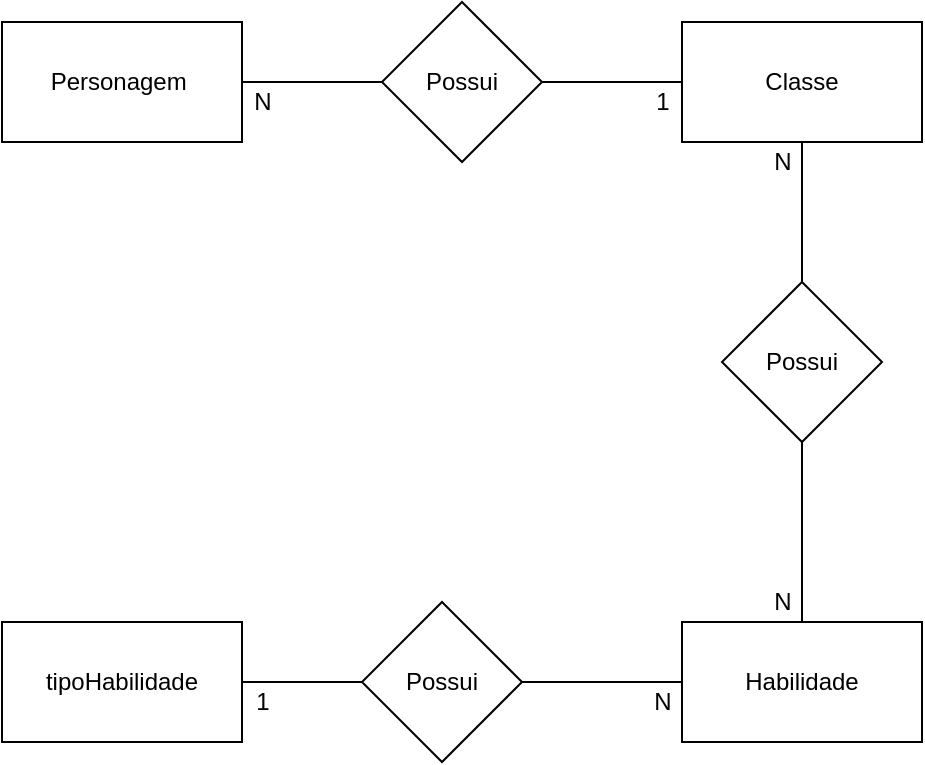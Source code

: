 <mxfile version="14.4.3" type="device" pages="2"><diagram id="do9ncpCJS6Sy4AWM9Uke" name="conceitual"><mxGraphModel dx="868" dy="450" grid="1" gridSize="10" guides="1" tooltips="1" connect="1" arrows="1" fold="1" page="1" pageScale="1" pageWidth="827" pageHeight="1169" math="0" shadow="0"><root><mxCell id="0"/><mxCell id="1" parent="0"/><mxCell id="j5lO9fdwxBOo0YNrI6TA-7" value="" style="edgeStyle=orthogonalEdgeStyle;rounded=0;orthogonalLoop=1;jettySize=auto;html=1;endArrow=none;endFill=0;" parent="1" source="j5lO9fdwxBOo0YNrI6TA-4" target="j5lO9fdwxBOo0YNrI6TA-6" edge="1"><mxGeometry relative="1" as="geometry"/></mxCell><mxCell id="j5lO9fdwxBOo0YNrI6TA-4" value="Classe" style="whiteSpace=wrap;html=1;rounded=0;" parent="1" vertex="1"><mxGeometry x="430" y="70" width="120" height="60" as="geometry"/></mxCell><mxCell id="j5lO9fdwxBOo0YNrI6TA-9" value="" style="edgeStyle=orthogonalEdgeStyle;rounded=0;orthogonalLoop=1;jettySize=auto;html=1;endArrow=none;endFill=0;" parent="1" source="j5lO9fdwxBOo0YNrI6TA-6" target="j5lO9fdwxBOo0YNrI6TA-8" edge="1"><mxGeometry relative="1" as="geometry"/></mxCell><mxCell id="j5lO9fdwxBOo0YNrI6TA-6" value="Possui" style="rhombus;whiteSpace=wrap;html=1;rounded=0;" parent="1" vertex="1"><mxGeometry x="450" y="200" width="80" height="80" as="geometry"/></mxCell><mxCell id="j5lO9fdwxBOo0YNrI6TA-8" value="Habilidade" style="whiteSpace=wrap;html=1;rounded=0;" parent="1" vertex="1"><mxGeometry x="430" y="370" width="120" height="60" as="geometry"/></mxCell><mxCell id="j5lO9fdwxBOo0YNrI6TA-13" value="" style="edgeStyle=orthogonalEdgeStyle;rounded=0;orthogonalLoop=1;jettySize=auto;html=1;endArrow=none;endFill=0;" parent="1" source="j5lO9fdwxBOo0YNrI6TA-10" target="j5lO9fdwxBOo0YNrI6TA-12" edge="1"><mxGeometry relative="1" as="geometry"/></mxCell><mxCell id="IgKfGdd6RS1S6BUrEF9G-1" style="edgeStyle=orthogonalEdgeStyle;rounded=0;orthogonalLoop=1;jettySize=auto;html=1;exitX=1;exitY=0.5;exitDx=0;exitDy=0;entryX=0;entryY=0.5;entryDx=0;entryDy=0;endArrow=none;endFill=0;" parent="1" source="j5lO9fdwxBOo0YNrI6TA-10" target="j5lO9fdwxBOo0YNrI6TA-8" edge="1"><mxGeometry relative="1" as="geometry"/></mxCell><mxCell id="j5lO9fdwxBOo0YNrI6TA-10" value="Possui" style="rhombus;whiteSpace=wrap;html=1;rounded=0;" parent="1" vertex="1"><mxGeometry x="270" y="360" width="80" height="80" as="geometry"/></mxCell><mxCell id="j5lO9fdwxBOo0YNrI6TA-12" value="tipoHabilidade" style="whiteSpace=wrap;html=1;rounded=0;" parent="1" vertex="1"><mxGeometry x="90" y="370" width="120" height="60" as="geometry"/></mxCell><mxCell id="INyCvmRDJWF_Ff6Hqxmy-1" value="Personagem&amp;nbsp;" style="whiteSpace=wrap;html=1;" parent="1" vertex="1"><mxGeometry x="90" y="70" width="120" height="60" as="geometry"/></mxCell><mxCell id="INyCvmRDJWF_Ff6Hqxmy-3" style="edgeStyle=orthogonalEdgeStyle;rounded=0;orthogonalLoop=1;jettySize=auto;html=1;exitX=1;exitY=0.5;exitDx=0;exitDy=0;entryX=0;entryY=0.5;entryDx=0;entryDy=0;endArrow=none;endFill=0;" parent="1" source="INyCvmRDJWF_Ff6Hqxmy-2" target="j5lO9fdwxBOo0YNrI6TA-4" edge="1"><mxGeometry relative="1" as="geometry"/></mxCell><mxCell id="INyCvmRDJWF_Ff6Hqxmy-5" style="edgeStyle=orthogonalEdgeStyle;rounded=0;orthogonalLoop=1;jettySize=auto;html=1;exitX=0;exitY=0.5;exitDx=0;exitDy=0;entryX=1;entryY=0.5;entryDx=0;entryDy=0;endArrow=none;endFill=0;" parent="1" source="INyCvmRDJWF_Ff6Hqxmy-2" target="INyCvmRDJWF_Ff6Hqxmy-1" edge="1"><mxGeometry relative="1" as="geometry"/></mxCell><mxCell id="INyCvmRDJWF_Ff6Hqxmy-2" value="Possui" style="rhombus;whiteSpace=wrap;html=1;" parent="1" vertex="1"><mxGeometry x="280" y="60" width="80" height="80" as="geometry"/></mxCell><mxCell id="1Vq6_SfXfCrdqMyvmyUz-1" value="N" style="text;html=1;align=center;verticalAlign=middle;resizable=0;points=[];autosize=1;" parent="1" vertex="1"><mxGeometry x="210" y="100" width="20" height="20" as="geometry"/></mxCell><mxCell id="1Vq6_SfXfCrdqMyvmyUz-2" value="1" style="text;html=1;align=center;verticalAlign=middle;resizable=0;points=[];autosize=1;" parent="1" vertex="1"><mxGeometry x="410" y="100" width="20" height="20" as="geometry"/></mxCell><mxCell id="1Vq6_SfXfCrdqMyvmyUz-3" value="N" style="text;html=1;align=center;verticalAlign=middle;resizable=0;points=[];autosize=1;" parent="1" vertex="1"><mxGeometry x="470" y="130" width="20" height="20" as="geometry"/></mxCell><mxCell id="1Vq6_SfXfCrdqMyvmyUz-4" value="N" style="text;html=1;align=center;verticalAlign=middle;resizable=0;points=[];autosize=1;" parent="1" vertex="1"><mxGeometry x="470" y="350" width="20" height="20" as="geometry"/></mxCell><mxCell id="1Vq6_SfXfCrdqMyvmyUz-5" value="N" style="text;html=1;align=center;verticalAlign=middle;resizable=0;points=[];autosize=1;" parent="1" vertex="1"><mxGeometry x="410" y="400" width="20" height="20" as="geometry"/></mxCell><mxCell id="1Vq6_SfXfCrdqMyvmyUz-6" value="1" style="text;html=1;align=center;verticalAlign=middle;resizable=0;points=[];autosize=1;" parent="1" vertex="1"><mxGeometry x="210" y="400" width="20" height="20" as="geometry"/></mxCell></root></mxGraphModel></diagram><diagram id="Dad4-LYGba1kas0DR5AX" name="logico"><mxGraphModel dx="868" dy="450" grid="1" gridSize="10" guides="1" tooltips="1" connect="1" arrows="1" fold="1" page="1" pageScale="1" pageWidth="827" pageHeight="1169" math="0" shadow="0"><root><mxCell id="Lmsf1qPDfKq9saiKFu0l-0"/><mxCell id="Lmsf1qPDfKq9saiKFu0l-1" parent="Lmsf1qPDfKq9saiKFu0l-0"/><mxCell id="fwr9iNmVdVf7NNu1kqf2-0" value="Habilidade" style="shape=table;startSize=30;container=1;collapsible=1;childLayout=tableLayout;fixedRows=1;rowLines=0;fontStyle=1;align=center;resizeLast=1;" parent="Lmsf1qPDfKq9saiKFu0l-1" vertex="1"><mxGeometry x="560" y="40" width="180" height="130" as="geometry"/></mxCell><mxCell id="fwr9iNmVdVf7NNu1kqf2-1" value="" style="shape=partialRectangle;collapsible=0;dropTarget=0;pointerEvents=0;fillColor=none;top=0;left=0;bottom=0;right=0;points=[[0,0.5],[1,0.5]];portConstraint=eastwest;" parent="fwr9iNmVdVf7NNu1kqf2-0" vertex="1"><mxGeometry y="30" width="180" height="30" as="geometry"/></mxCell><mxCell id="fwr9iNmVdVf7NNu1kqf2-2" value="PK" style="shape=partialRectangle;connectable=0;fillColor=none;top=0;left=0;bottom=0;right=0;fontStyle=1;overflow=hidden;" parent="fwr9iNmVdVf7NNu1kqf2-1" vertex="1"><mxGeometry width="60" height="30" as="geometry"/></mxCell><mxCell id="fwr9iNmVdVf7NNu1kqf2-3" value="IdHabilidade" style="shape=partialRectangle;connectable=0;fillColor=none;top=0;left=0;bottom=0;right=0;align=left;spacingLeft=6;fontStyle=1;overflow=hidden;" parent="fwr9iNmVdVf7NNu1kqf2-1" vertex="1"><mxGeometry x="60" width="120" height="30" as="geometry"/></mxCell><mxCell id="YABINXBjkOiWwlOC2KUI-10" value="" style="shape=partialRectangle;collapsible=0;dropTarget=0;pointerEvents=0;fillColor=none;top=0;left=0;bottom=0;right=0;points=[[0,0.5],[1,0.5]];portConstraint=eastwest;" parent="fwr9iNmVdVf7NNu1kqf2-0" vertex="1"><mxGeometry y="60" width="180" height="30" as="geometry"/></mxCell><mxCell id="YABINXBjkOiWwlOC2KUI-11" value="FK" style="shape=partialRectangle;connectable=0;fillColor=none;top=0;left=0;bottom=0;right=0;fontStyle=1;overflow=hidden;" parent="YABINXBjkOiWwlOC2KUI-10" vertex="1"><mxGeometry width="60" height="30" as="geometry"/></mxCell><mxCell id="YABINXBjkOiWwlOC2KUI-12" value="idTipoHabilidade" style="shape=partialRectangle;connectable=0;fillColor=none;top=0;left=0;bottom=0;right=0;align=left;spacingLeft=6;fontStyle=1;overflow=hidden;" parent="YABINXBjkOiWwlOC2KUI-10" vertex="1"><mxGeometry x="60" width="120" height="30" as="geometry"/></mxCell><mxCell id="fwr9iNmVdVf7NNu1kqf2-10" value="" style="shape=partialRectangle;collapsible=0;dropTarget=0;pointerEvents=0;fillColor=none;top=0;left=0;bottom=0;right=0;points=[[0,0.5],[1,0.5]];portConstraint=eastwest;" parent="fwr9iNmVdVf7NNu1kqf2-0" vertex="1"><mxGeometry y="90" width="180" height="30" as="geometry"/></mxCell><mxCell id="fwr9iNmVdVf7NNu1kqf2-11" value="" style="shape=partialRectangle;connectable=0;fillColor=none;top=0;left=0;bottom=0;right=0;editable=1;overflow=hidden;" parent="fwr9iNmVdVf7NNu1kqf2-10" vertex="1"><mxGeometry width="60" height="30" as="geometry"/></mxCell><mxCell id="fwr9iNmVdVf7NNu1kqf2-12" value="nomeHabilidade" style="shape=partialRectangle;connectable=0;fillColor=none;top=0;left=0;bottom=0;right=0;align=left;spacingLeft=6;overflow=hidden;" parent="fwr9iNmVdVf7NNu1kqf2-10" vertex="1"><mxGeometry x="60" width="120" height="30" as="geometry"/></mxCell><mxCell id="23sxXlJfnIp5yA_x4D1g-16" value="TipoHabilidade" style="shape=table;startSize=30;container=1;collapsible=1;childLayout=tableLayout;fixedRows=1;rowLines=0;fontStyle=1;align=center;resizeLast=1;" parent="Lmsf1qPDfKq9saiKFu0l-1" vertex="1"><mxGeometry x="560" y="210" width="180" height="100" as="geometry"/></mxCell><mxCell id="23sxXlJfnIp5yA_x4D1g-17" value="" style="shape=partialRectangle;collapsible=0;dropTarget=0;pointerEvents=0;fillColor=none;top=0;left=0;bottom=0;right=0;points=[[0,0.5],[1,0.5]];portConstraint=eastwest;" parent="23sxXlJfnIp5yA_x4D1g-16" vertex="1"><mxGeometry y="30" width="180" height="30" as="geometry"/></mxCell><mxCell id="23sxXlJfnIp5yA_x4D1g-18" value="PK" style="shape=partialRectangle;connectable=0;fillColor=none;top=0;left=0;bottom=0;right=0;fontStyle=1;overflow=hidden;" parent="23sxXlJfnIp5yA_x4D1g-17" vertex="1"><mxGeometry width="60" height="30" as="geometry"/></mxCell><mxCell id="23sxXlJfnIp5yA_x4D1g-19" value="idTipoHabilidade" style="shape=partialRectangle;connectable=0;fillColor=none;top=0;left=0;bottom=0;right=0;align=left;spacingLeft=6;fontStyle=1;overflow=hidden;" parent="23sxXlJfnIp5yA_x4D1g-17" vertex="1"><mxGeometry x="60" width="120" height="30" as="geometry"/></mxCell><mxCell id="23sxXlJfnIp5yA_x4D1g-23" value="" style="shape=partialRectangle;collapsible=0;dropTarget=0;pointerEvents=0;fillColor=none;top=0;left=0;bottom=0;right=0;points=[[0,0.5],[1,0.5]];portConstraint=eastwest;" parent="23sxXlJfnIp5yA_x4D1g-16" vertex="1"><mxGeometry y="60" width="180" height="30" as="geometry"/></mxCell><mxCell id="23sxXlJfnIp5yA_x4D1g-24" value="" style="shape=partialRectangle;connectable=0;fillColor=none;top=0;left=0;bottom=0;right=0;editable=1;overflow=hidden;" parent="23sxXlJfnIp5yA_x4D1g-23" vertex="1"><mxGeometry width="60" height="30" as="geometry"/></mxCell><mxCell id="23sxXlJfnIp5yA_x4D1g-25" value="tipoHabilidade" style="shape=partialRectangle;connectable=0;fillColor=none;top=0;left=0;bottom=0;right=0;align=left;spacingLeft=6;overflow=hidden;" parent="23sxXlJfnIp5yA_x4D1g-23" vertex="1"><mxGeometry x="60" width="120" height="30" as="geometry"/></mxCell><mxCell id="eVPdCWaM2-YQov2JSHCD-0" value="Personagem" style="shape=table;startSize=30;container=1;collapsible=1;childLayout=tableLayout;fixedRows=1;rowLines=0;fontStyle=1;align=center;resizeLast=1;" parent="Lmsf1qPDfKq9saiKFu0l-1" vertex="1"><mxGeometry x="40" y="40" width="180" height="220" as="geometry"/></mxCell><mxCell id="YABINXBjkOiWwlOC2KUI-6" value="" style="shape=partialRectangle;collapsible=0;dropTarget=0;pointerEvents=0;fillColor=none;top=0;left=0;bottom=0;right=0;points=[[0,0.5],[1,0.5]];portConstraint=eastwest;" parent="eVPdCWaM2-YQov2JSHCD-0" vertex="1"><mxGeometry y="30" width="180" height="30" as="geometry"/></mxCell><mxCell id="YABINXBjkOiWwlOC2KUI-7" value="PK" style="shape=partialRectangle;connectable=0;fillColor=none;top=0;left=0;bottom=0;right=0;fontStyle=1;overflow=hidden;" parent="YABINXBjkOiWwlOC2KUI-6" vertex="1"><mxGeometry width="30" height="30" as="geometry"/></mxCell><mxCell id="YABINXBjkOiWwlOC2KUI-8" value="idPersonagem" style="shape=partialRectangle;connectable=0;fillColor=none;top=0;left=0;bottom=0;right=0;align=left;spacingLeft=6;fontStyle=1;overflow=hidden;" parent="YABINXBjkOiWwlOC2KUI-6" vertex="1"><mxGeometry x="30" width="150" height="30" as="geometry"/></mxCell><mxCell id="eVPdCWaM2-YQov2JSHCD-1" value="" style="shape=partialRectangle;collapsible=0;dropTarget=0;pointerEvents=0;fillColor=none;top=0;left=0;bottom=1;right=0;points=[[0,0.5],[1,0.5]];portConstraint=eastwest;" parent="eVPdCWaM2-YQov2JSHCD-0" vertex="1"><mxGeometry y="60" width="180" height="30" as="geometry"/></mxCell><mxCell id="eVPdCWaM2-YQov2JSHCD-2" value="FK" style="shape=partialRectangle;connectable=0;fillColor=none;top=0;left=0;bottom=0;right=0;fontStyle=1;overflow=hidden;" parent="eVPdCWaM2-YQov2JSHCD-1" vertex="1"><mxGeometry width="30" height="30" as="geometry"/></mxCell><mxCell id="eVPdCWaM2-YQov2JSHCD-3" value="idClasse" style="shape=partialRectangle;connectable=0;fillColor=none;top=0;left=0;bottom=0;right=0;align=left;spacingLeft=6;fontStyle=1;overflow=hidden;" parent="eVPdCWaM2-YQov2JSHCD-1" vertex="1"><mxGeometry x="30" width="150" height="30" as="geometry"/></mxCell><mxCell id="eVPdCWaM2-YQov2JSHCD-4" value="" style="shape=partialRectangle;collapsible=0;dropTarget=0;pointerEvents=0;fillColor=none;top=0;left=0;bottom=0;right=0;points=[[0,0.5],[1,0.5]];portConstraint=eastwest;" parent="eVPdCWaM2-YQov2JSHCD-0" vertex="1"><mxGeometry y="90" width="180" height="30" as="geometry"/></mxCell><mxCell id="eVPdCWaM2-YQov2JSHCD-5" value="" style="shape=partialRectangle;connectable=0;fillColor=none;top=0;left=0;bottom=0;right=0;editable=1;overflow=hidden;" parent="eVPdCWaM2-YQov2JSHCD-4" vertex="1"><mxGeometry width="30" height="30" as="geometry"/></mxCell><mxCell id="eVPdCWaM2-YQov2JSHCD-6" value="nomePersonagem" style="shape=partialRectangle;connectable=0;fillColor=none;top=0;left=0;bottom=0;right=0;align=left;spacingLeft=6;overflow=hidden;" parent="eVPdCWaM2-YQov2JSHCD-4" vertex="1"><mxGeometry x="30" width="150" height="30" as="geometry"/></mxCell><mxCell id="_RKGsQwtx1TSKti-74Y7-0" value="" style="shape=partialRectangle;collapsible=0;dropTarget=0;pointerEvents=0;fillColor=none;top=0;left=0;bottom=0;right=0;points=[[0,0.5],[1,0.5]];portConstraint=eastwest;" vertex="1" parent="eVPdCWaM2-YQov2JSHCD-0"><mxGeometry y="120" width="180" height="30" as="geometry"/></mxCell><mxCell id="_RKGsQwtx1TSKti-74Y7-1" value="" style="shape=partialRectangle;connectable=0;fillColor=none;top=0;left=0;bottom=0;right=0;editable=1;overflow=hidden;" vertex="1" parent="_RKGsQwtx1TSKti-74Y7-0"><mxGeometry width="30" height="30" as="geometry"/></mxCell><mxCell id="_RKGsQwtx1TSKti-74Y7-2" value="capacidadeMaximaVida" style="shape=partialRectangle;connectable=0;fillColor=none;top=0;left=0;bottom=0;right=0;align=left;spacingLeft=6;overflow=hidden;" vertex="1" parent="_RKGsQwtx1TSKti-74Y7-0"><mxGeometry x="30" width="150" height="30" as="geometry"/></mxCell><mxCell id="_RKGsQwtx1TSKti-74Y7-6" value="" style="shape=partialRectangle;collapsible=0;dropTarget=0;pointerEvents=0;fillColor=none;top=0;left=0;bottom=0;right=0;points=[[0,0.5],[1,0.5]];portConstraint=eastwest;" vertex="1" parent="eVPdCWaM2-YQov2JSHCD-0"><mxGeometry y="150" width="180" height="30" as="geometry"/></mxCell><mxCell id="_RKGsQwtx1TSKti-74Y7-7" value="" style="shape=partialRectangle;connectable=0;fillColor=none;top=0;left=0;bottom=0;right=0;editable=1;overflow=hidden;" vertex="1" parent="_RKGsQwtx1TSKti-74Y7-6"><mxGeometry width="30" height="30" as="geometry"/></mxCell><mxCell id="_RKGsQwtx1TSKti-74Y7-8" value="capacidadeMaximaMana" style="shape=partialRectangle;connectable=0;fillColor=none;top=0;left=0;bottom=0;right=0;align=left;spacingLeft=6;overflow=hidden;" vertex="1" parent="_RKGsQwtx1TSKti-74Y7-6"><mxGeometry x="30" width="150" height="30" as="geometry"/></mxCell><mxCell id="_RKGsQwtx1TSKti-74Y7-3" value="" style="shape=partialRectangle;collapsible=0;dropTarget=0;pointerEvents=0;fillColor=none;top=0;left=0;bottom=0;right=0;points=[[0,0.5],[1,0.5]];portConstraint=eastwest;" vertex="1" parent="eVPdCWaM2-YQov2JSHCD-0"><mxGeometry y="180" width="180" height="30" as="geometry"/></mxCell><mxCell id="_RKGsQwtx1TSKti-74Y7-4" value="" style="shape=partialRectangle;connectable=0;fillColor=none;top=0;left=0;bottom=0;right=0;editable=1;overflow=hidden;" vertex="1" parent="_RKGsQwtx1TSKti-74Y7-3"><mxGeometry width="30" height="30" as="geometry"/></mxCell><mxCell id="_RKGsQwtx1TSKti-74Y7-5" value="dataDeCriacao" style="shape=partialRectangle;connectable=0;fillColor=none;top=0;left=0;bottom=0;right=0;align=left;spacingLeft=6;overflow=hidden;" vertex="1" parent="_RKGsQwtx1TSKti-74Y7-3"><mxGeometry x="30" width="150" height="30" as="geometry"/></mxCell><mxCell id="JYU67DjlAJ98_IoHpWHx-0" value="Classe" style="shape=table;startSize=30;container=1;collapsible=1;childLayout=tableLayout;fixedRows=1;rowLines=0;fontStyle=1;align=center;resizeLast=1;" parent="Lmsf1qPDfKq9saiKFu0l-1" vertex="1"><mxGeometry x="280" y="40" width="190" height="100" as="geometry"/></mxCell><mxCell id="JYU67DjlAJ98_IoHpWHx-1" value="" style="shape=partialRectangle;collapsible=0;dropTarget=0;pointerEvents=0;fillColor=none;top=0;left=0;bottom=0;right=0;points=[[0,0.5],[1,0.5]];portConstraint=eastwest;" parent="JYU67DjlAJ98_IoHpWHx-0" vertex="1"><mxGeometry y="30" width="190" height="30" as="geometry"/></mxCell><mxCell id="JYU67DjlAJ98_IoHpWHx-2" value="PK" style="shape=partialRectangle;connectable=0;fillColor=none;top=0;left=0;bottom=0;right=0;fontStyle=1;overflow=hidden;" parent="JYU67DjlAJ98_IoHpWHx-1" vertex="1"><mxGeometry width="60" height="30" as="geometry"/></mxCell><mxCell id="JYU67DjlAJ98_IoHpWHx-3" value="idClasse" style="shape=partialRectangle;connectable=0;fillColor=none;top=0;left=0;bottom=0;right=0;align=left;spacingLeft=6;fontStyle=1;overflow=hidden;" parent="JYU67DjlAJ98_IoHpWHx-1" vertex="1"><mxGeometry x="60" width="130" height="30" as="geometry"/></mxCell><mxCell id="JYU67DjlAJ98_IoHpWHx-7" value="" style="shape=partialRectangle;collapsible=0;dropTarget=0;pointerEvents=0;fillColor=none;top=0;left=0;bottom=0;right=0;points=[[0,0.5],[1,0.5]];portConstraint=eastwest;" parent="JYU67DjlAJ98_IoHpWHx-0" vertex="1"><mxGeometry y="60" width="190" height="30" as="geometry"/></mxCell><mxCell id="JYU67DjlAJ98_IoHpWHx-8" value="" style="shape=partialRectangle;connectable=0;fillColor=none;top=0;left=0;bottom=0;right=0;editable=1;overflow=hidden;" parent="JYU67DjlAJ98_IoHpWHx-7" vertex="1"><mxGeometry width="60" height="30" as="geometry"/></mxCell><mxCell id="JYU67DjlAJ98_IoHpWHx-9" value="nomeClasse" style="shape=partialRectangle;connectable=0;fillColor=none;top=0;left=0;bottom=0;right=0;align=left;spacingLeft=6;overflow=hidden;" parent="JYU67DjlAJ98_IoHpWHx-7" vertex="1"><mxGeometry x="60" width="130" height="30" as="geometry"/></mxCell><mxCell id="ynl4jrXivpdc_p00NcFi-0" value="" style="edgeStyle=entityRelationEdgeStyle;fontSize=12;html=1;endArrow=ERoneToMany;entryX=1;entryY=0.5;entryDx=0;entryDy=0;" parent="Lmsf1qPDfKq9saiKFu0l-1" source="JYU67DjlAJ98_IoHpWHx-1" target="eVPdCWaM2-YQov2JSHCD-1" edge="1"><mxGeometry width="100" height="100" relative="1" as="geometry"><mxPoint x="280" y="115" as="sourcePoint"/><mxPoint x="220" y="145" as="targetPoint"/></mxGeometry></mxCell><mxCell id="TlGwLfP3zp8HXWCi-_8r-0" value="" style="edgeStyle=entityRelationEdgeStyle;fontSize=12;html=1;endArrow=ERoneToMany;" parent="Lmsf1qPDfKq9saiKFu0l-1" target="fwr9iNmVdVf7NNu1kqf2-1" edge="1" source="23sxXlJfnIp5yA_x4D1g-17"><mxGeometry width="100" height="100" relative="1" as="geometry"><mxPoint x="740" y="355" as="sourcePoint"/><mxPoint x="850" y="260" as="targetPoint"/></mxGeometry></mxCell><mxCell id="2nX0LG4HZw_1XeipVKPQ-0" value="ClasseHabilidade" style="shape=table;startSize=30;container=1;collapsible=1;childLayout=tableLayout;fixedRows=1;rowLines=0;fontStyle=1;align=center;resizeLast=1;" parent="Lmsf1qPDfKq9saiKFu0l-1" vertex="1"><mxGeometry x="290" y="210" width="180" height="100" as="geometry"/></mxCell><mxCell id="2nX0LG4HZw_1XeipVKPQ-1" value="" style="shape=partialRectangle;collapsible=0;dropTarget=0;pointerEvents=0;fillColor=none;top=0;left=0;bottom=0;right=0;points=[[0,0.5],[1,0.5]];portConstraint=eastwest;" parent="2nX0LG4HZw_1XeipVKPQ-0" vertex="1"><mxGeometry y="30" width="180" height="30" as="geometry"/></mxCell><mxCell id="2nX0LG4HZw_1XeipVKPQ-2" value="Fk" style="shape=partialRectangle;connectable=0;fillColor=none;top=0;left=0;bottom=0;right=0;fontStyle=1;overflow=hidden;" parent="2nX0LG4HZw_1XeipVKPQ-1" vertex="1"><mxGeometry width="60" height="30" as="geometry"/></mxCell><mxCell id="2nX0LG4HZw_1XeipVKPQ-3" value="idClasse" style="shape=partialRectangle;connectable=0;fillColor=none;top=0;left=0;bottom=0;right=0;align=left;spacingLeft=6;fontStyle=1;overflow=hidden;" parent="2nX0LG4HZw_1XeipVKPQ-1" vertex="1"><mxGeometry x="60" width="120" height="30" as="geometry"/></mxCell><mxCell id="2nX0LG4HZw_1XeipVKPQ-4" value="" style="shape=partialRectangle;collapsible=0;dropTarget=0;pointerEvents=0;fillColor=none;top=0;left=0;bottom=1;right=0;points=[[0,0.5],[1,0.5]];portConstraint=eastwest;" parent="2nX0LG4HZw_1XeipVKPQ-0" vertex="1"><mxGeometry y="60" width="180" height="30" as="geometry"/></mxCell><mxCell id="2nX0LG4HZw_1XeipVKPQ-5" value="FK" style="shape=partialRectangle;connectable=0;fillColor=none;top=0;left=0;bottom=0;right=0;fontStyle=1;overflow=hidden;" parent="2nX0LG4HZw_1XeipVKPQ-4" vertex="1"><mxGeometry width="60" height="30" as="geometry"/></mxCell><mxCell id="2nX0LG4HZw_1XeipVKPQ-6" value="idHabilidade" style="shape=partialRectangle;connectable=0;fillColor=none;top=0;left=0;bottom=0;right=0;align=left;spacingLeft=6;fontStyle=1;overflow=hidden;" parent="2nX0LG4HZw_1XeipVKPQ-4" vertex="1"><mxGeometry x="60" width="120" height="30" as="geometry"/></mxCell><mxCell id="2nX0LG4HZw_1XeipVKPQ-13" value="" style="edgeStyle=entityRelationEdgeStyle;fontSize=12;html=1;endArrow=ERoneToMany;entryX=1;entryY=0.5;entryDx=0;entryDy=0;exitX=1;exitY=0.5;exitDx=0;exitDy=0;" parent="Lmsf1qPDfKq9saiKFu0l-1" source="JYU67DjlAJ98_IoHpWHx-1" target="2nX0LG4HZw_1XeipVKPQ-1" edge="1"><mxGeometry width="100" height="100" relative="1" as="geometry"><mxPoint x="470" y="440" as="sourcePoint"/><mxPoint x="570" y="340" as="targetPoint"/></mxGeometry></mxCell><mxCell id="2nX0LG4HZw_1XeipVKPQ-14" value="" style="edgeStyle=elbowEdgeStyle;fontSize=12;html=1;endArrow=ERoneToMany;exitX=0;exitY=0.5;exitDx=0;exitDy=0;entryX=1;entryY=0.5;entryDx=0;entryDy=0;" parent="Lmsf1qPDfKq9saiKFu0l-1" source="fwr9iNmVdVf7NNu1kqf2-1" target="2nX0LG4HZw_1XeipVKPQ-4" edge="1"><mxGeometry width="100" height="100" relative="1" as="geometry"><mxPoint x="470" y="475" as="sourcePoint"/><mxPoint x="500" y="500" as="targetPoint"/></mxGeometry></mxCell><mxCell id="YABINXBjkOiWwlOC2KUI-9" value="" style="line;strokeWidth=1;rotatable=0;dashed=0;labelPosition=right;align=left;verticalAlign=middle;spacingTop=0;spacingLeft=6;points=[];portConstraint=eastwest;" parent="Lmsf1qPDfKq9saiKFu0l-1" vertex="1"><mxGeometry x="280" y="100" width="190" height="10" as="geometry"/></mxCell><mxCell id="YABINXBjkOiWwlOC2KUI-13" value="" style="line;strokeWidth=1;rotatable=0;dashed=0;labelPosition=right;align=left;verticalAlign=middle;spacingTop=0;spacingLeft=6;points=[];portConstraint=eastwest;" parent="Lmsf1qPDfKq9saiKFu0l-1" vertex="1"><mxGeometry x="560" y="260" width="180" height="10" as="geometry"/></mxCell><mxCell id="ovDU-O-9OhNDH7OVEE5U-0" value="" style="line;strokeWidth=1;rotatable=0;dashed=0;labelPosition=right;align=left;verticalAlign=middle;spacingTop=0;spacingLeft=6;points=[];portConstraint=eastwest;" parent="Lmsf1qPDfKq9saiKFu0l-1" vertex="1"><mxGeometry x="560" y="120" width="180" height="10" as="geometry"/></mxCell></root></mxGraphModel></diagram></mxfile>